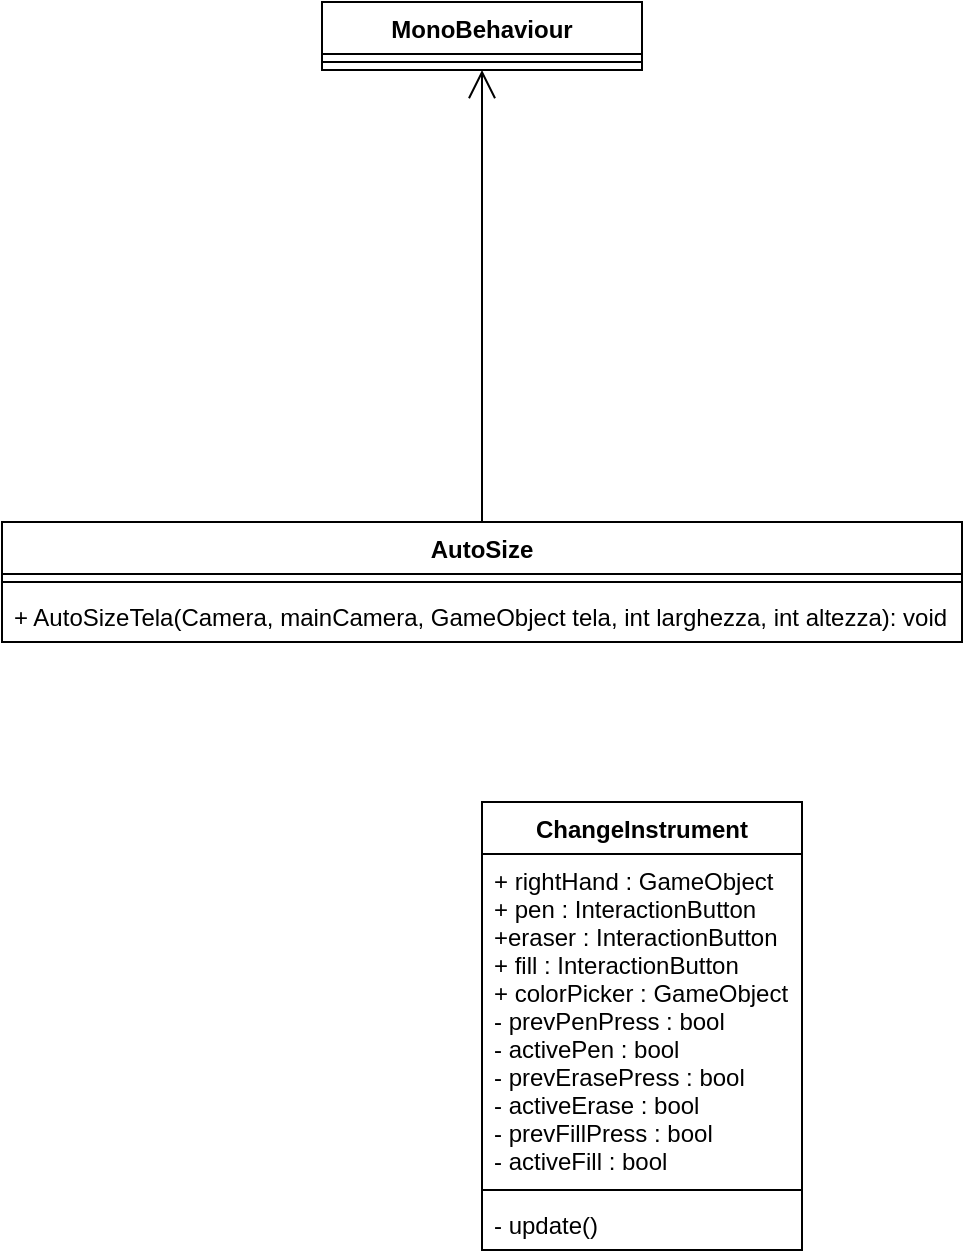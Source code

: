 <mxfile version="14.6.10" type="github">
  <diagram id="C5RBs43oDa-KdzZeNtuy" name="Page-1">
    <mxGraphModel dx="290" dy="456" grid="1" gridSize="10" guides="1" tooltips="1" connect="1" arrows="1" fold="1" page="1" pageScale="1" pageWidth="1169" pageHeight="1654" math="0" shadow="0">
      <root>
        <mxCell id="WIyWlLk6GJQsqaUBKTNV-0" />
        <mxCell id="WIyWlLk6GJQsqaUBKTNV-1" parent="WIyWlLk6GJQsqaUBKTNV-0" />
        <mxCell id="zkfFHV4jXpPFQw0GAbJ--0" value="AutoSize" style="swimlane;fontStyle=1;align=center;verticalAlign=top;childLayout=stackLayout;horizontal=1;startSize=26;horizontalStack=0;resizeParent=1;resizeLast=0;collapsible=1;marginBottom=0;rounded=0;shadow=0;strokeWidth=1;" parent="WIyWlLk6GJQsqaUBKTNV-1" vertex="1">
          <mxGeometry x="100" y="420" width="480" height="60" as="geometry">
            <mxRectangle x="100" y="280" width="160" height="26" as="alternateBounds" />
          </mxGeometry>
        </mxCell>
        <mxCell id="zkfFHV4jXpPFQw0GAbJ--4" value="" style="line;html=1;strokeWidth=1;align=left;verticalAlign=middle;spacingTop=-1;spacingLeft=3;spacingRight=3;rotatable=0;labelPosition=right;points=[];portConstraint=eastwest;" parent="zkfFHV4jXpPFQw0GAbJ--0" vertex="1">
          <mxGeometry y="26" width="480" height="8" as="geometry" />
        </mxCell>
        <mxCell id="zkfFHV4jXpPFQw0GAbJ--5" value="+ AutoSizeTela(Camera, mainCamera, GameObject tela, int larghezza, int altezza): void" style="text;align=left;verticalAlign=top;spacingLeft=4;spacingRight=4;overflow=hidden;rotatable=0;points=[[0,0.5],[1,0.5]];portConstraint=eastwest;" parent="zkfFHV4jXpPFQw0GAbJ--0" vertex="1">
          <mxGeometry y="34" width="480" height="26" as="geometry" />
        </mxCell>
        <mxCell id="0VeXUthnpNNuvw82r98w-5" value="MonoBehaviour" style="swimlane;fontStyle=1;align=center;verticalAlign=top;childLayout=stackLayout;horizontal=1;startSize=26;horizontalStack=0;resizeParent=1;resizeParentMax=0;resizeLast=0;collapsible=1;marginBottom=0;" vertex="1" parent="WIyWlLk6GJQsqaUBKTNV-1">
          <mxGeometry x="260" y="160" width="160" height="34" as="geometry" />
        </mxCell>
        <mxCell id="0VeXUthnpNNuvw82r98w-7" value="" style="line;strokeWidth=1;fillColor=none;align=left;verticalAlign=middle;spacingTop=-1;spacingLeft=3;spacingRight=3;rotatable=0;labelPosition=right;points=[];portConstraint=eastwest;" vertex="1" parent="0VeXUthnpNNuvw82r98w-5">
          <mxGeometry y="26" width="160" height="8" as="geometry" />
        </mxCell>
        <mxCell id="0VeXUthnpNNuvw82r98w-9" value="" style="endArrow=open;endFill=1;endSize=12;html=1;rounded=0;edgeStyle=orthogonalEdgeStyle;entryX=0.5;entryY=1;entryDx=0;entryDy=0;exitX=0.5;exitY=0;exitDx=0;exitDy=0;" edge="1" parent="WIyWlLk6GJQsqaUBKTNV-1" source="zkfFHV4jXpPFQw0GAbJ--0" target="0VeXUthnpNNuvw82r98w-5">
          <mxGeometry width="160" relative="1" as="geometry">
            <mxPoint x="330" y="300" as="sourcePoint" />
            <mxPoint x="490" y="300" as="targetPoint" />
          </mxGeometry>
        </mxCell>
        <mxCell id="0VeXUthnpNNuvw82r98w-10" value="ChangeInstrument" style="swimlane;fontStyle=1;align=center;verticalAlign=top;childLayout=stackLayout;horizontal=1;startSize=26;horizontalStack=0;resizeParent=1;resizeParentMax=0;resizeLast=0;collapsible=1;marginBottom=0;" vertex="1" parent="WIyWlLk6GJQsqaUBKTNV-1">
          <mxGeometry x="340" y="560" width="160" height="224" as="geometry" />
        </mxCell>
        <mxCell id="0VeXUthnpNNuvw82r98w-11" value="+ rightHand : GameObject&#xa;+ pen : InteractionButton&#xa;+eraser : InteractionButton&#xa;+ fill : InteractionButton&#xa;+ colorPicker : GameObject&#xa;- prevPenPress : bool&#xa;- activePen : bool&#xa;- prevErasePress : bool&#xa;- activeErase : bool&#xa;- prevFillPress : bool&#xa;- activeFill : bool&#xa;&#xa;&#xa;&#xa;" style="text;strokeColor=none;fillColor=none;align=left;verticalAlign=top;spacingLeft=4;spacingRight=4;overflow=hidden;rotatable=0;points=[[0,0.5],[1,0.5]];portConstraint=eastwest;" vertex="1" parent="0VeXUthnpNNuvw82r98w-10">
          <mxGeometry y="26" width="160" height="164" as="geometry" />
        </mxCell>
        <mxCell id="0VeXUthnpNNuvw82r98w-12" value="" style="line;strokeWidth=1;fillColor=none;align=left;verticalAlign=middle;spacingTop=-1;spacingLeft=3;spacingRight=3;rotatable=0;labelPosition=right;points=[];portConstraint=eastwest;" vertex="1" parent="0VeXUthnpNNuvw82r98w-10">
          <mxGeometry y="190" width="160" height="8" as="geometry" />
        </mxCell>
        <mxCell id="0VeXUthnpNNuvw82r98w-13" value="- update()" style="text;strokeColor=none;fillColor=none;align=left;verticalAlign=top;spacingLeft=4;spacingRight=4;overflow=hidden;rotatable=0;points=[[0,0.5],[1,0.5]];portConstraint=eastwest;" vertex="1" parent="0VeXUthnpNNuvw82r98w-10">
          <mxGeometry y="198" width="160" height="26" as="geometry" />
        </mxCell>
      </root>
    </mxGraphModel>
  </diagram>
</mxfile>
